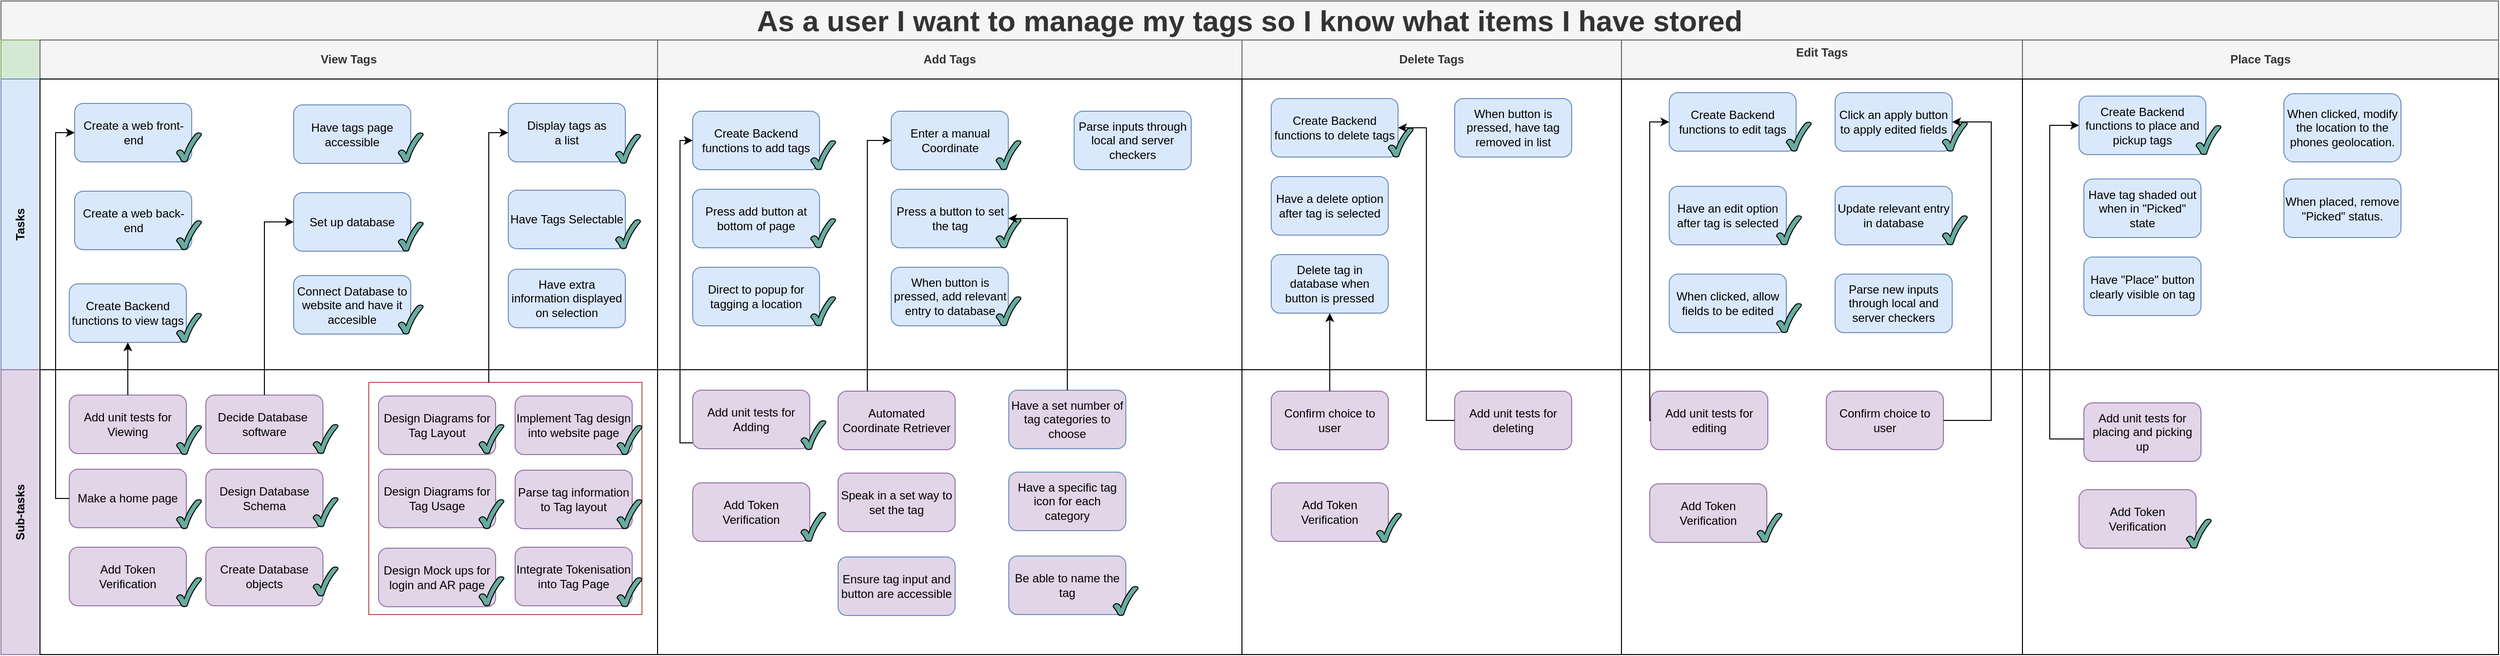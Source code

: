 <mxfile version="20.8.10" type="device"><diagram id="iSt6Qmezgcpyq-W9V-Go" name="update-account"><mxGraphModel dx="1434" dy="836" grid="1" gridSize="10" guides="1" tooltips="1" connect="1" arrows="1" fold="1" page="1" pageScale="1" pageWidth="1654" pageHeight="1169" math="0" shadow="0"><root><mxCell id="OtLjK1SxLUBlRe3WaIa--0"/><mxCell id="OtLjK1SxLUBlRe3WaIa--1" parent="OtLjK1SxLUBlRe3WaIa--0"/><mxCell id="OtLjK1SxLUBlRe3WaIa--2" value="As a user I want to manage my tags so I know what items I have stored" style="shape=table;childLayout=tableLayout;rowLines=0;columnLines=0;startSize=40;html=1;whiteSpace=wrap;collapsible=0;recursiveResize=0;expand=0;pointerEvents=0;fontStyle=1;align=center;labelBackgroundColor=none;strokeWidth=1;fontSize=30;fillColor=#f5f5f5;strokeColor=#666666;fontColor=#333333;" parent="OtLjK1SxLUBlRe3WaIa--1" vertex="1"><mxGeometry x="450" y="60" width="2560" height="670" as="geometry"/></mxCell><mxCell id="OtLjK1SxLUBlRe3WaIa--3" value="" style="swimlane;horizontal=0;points=[[0,0.5],[1,0.5]];portConstraint=eastwest;startSize=40;html=1;whiteSpace=wrap;collapsible=0;recursiveResize=0;expand=0;pointerEvents=0;fontStyle=1;fillColor=#d5e8d4;strokeColor=#82b366;" parent="OtLjK1SxLUBlRe3WaIa--2" vertex="1"><mxGeometry y="40" width="2560" height="40" as="geometry"/></mxCell><mxCell id="OtLjK1SxLUBlRe3WaIa--6" value="&lt;div&gt;View Tags&lt;/div&gt;" style="swimlane;connectable=0;startSize=40;html=1;whiteSpace=wrap;collapsible=0;recursiveResize=0;expand=0;pointerEvents=0;fillColor=#f5f5f5;strokeColor=#666666;fontColor=#333333;" parent="OtLjK1SxLUBlRe3WaIa--3" vertex="1"><mxGeometry x="40" width="633" height="40" as="geometry"><mxRectangle width="633" height="40" as="alternateBounds"/></mxGeometry></mxCell><mxCell id="OtLjK1SxLUBlRe3WaIa--18" value="Add Tags" style="swimlane;connectable=0;startSize=40;html=1;whiteSpace=wrap;collapsible=0;recursiveResize=0;expand=0;pointerEvents=0;fillColor=#f5f5f5;strokeColor=#666666;fontColor=#333333;" parent="OtLjK1SxLUBlRe3WaIa--3" vertex="1"><mxGeometry x="673" width="599" height="40" as="geometry"><mxRectangle width="599" height="40" as="alternateBounds"/></mxGeometry></mxCell><mxCell id="OtLjK1SxLUBlRe3WaIa--21" value="Delete Tags" style="swimlane;connectable=0;startSize=40;html=1;whiteSpace=wrap;collapsible=0;recursiveResize=0;expand=0;pointerEvents=0;fillColor=#f5f5f5;strokeColor=#666666;fontColor=#333333;" parent="OtLjK1SxLUBlRe3WaIa--3" vertex="1"><mxGeometry x="1272" width="389" height="40" as="geometry"><mxRectangle width="389" height="40" as="alternateBounds"/></mxGeometry></mxCell><mxCell id="X9QOITaDgdu7HwYnFLen-5" value="&lt;div&gt;Edit Tags&lt;/div&gt;&lt;div&gt;&lt;br&gt;&lt;/div&gt;" style="swimlane;connectable=0;startSize=40;html=1;whiteSpace=wrap;collapsible=0;recursiveResize=0;expand=0;pointerEvents=0;fillColor=#f5f5f5;strokeColor=#666666;fontColor=#333333;" parent="OtLjK1SxLUBlRe3WaIa--3" vertex="1"><mxGeometry x="1661" width="411" height="40" as="geometry"><mxRectangle width="411" height="40" as="alternateBounds"/></mxGeometry></mxCell><mxCell id="JNizwla9aK_VEZxAyTPu-15" value="Place Tags" style="swimlane;connectable=0;startSize=40;html=1;whiteSpace=wrap;collapsible=0;recursiveResize=0;expand=0;pointerEvents=0;fillColor=#f5f5f5;strokeColor=#666666;fontColor=#333333;" parent="OtLjK1SxLUBlRe3WaIa--3" vertex="1"><mxGeometry x="2072" width="488" height="40" as="geometry"><mxRectangle width="488" height="40" as="alternateBounds"/></mxGeometry></mxCell><mxCell id="OtLjK1SxLUBlRe3WaIa--7" value="Tasks" style="swimlane;horizontal=0;points=[[0,0.5],[1,0.5]];portConstraint=eastwest;startSize=40;html=1;whiteSpace=wrap;collapsible=0;recursiveResize=0;expand=0;pointerEvents=0;fillColor=#dae8fc;strokeColor=#6c8ebf;" parent="OtLjK1SxLUBlRe3WaIa--2" vertex="1"><mxGeometry y="80" width="2560" height="298" as="geometry"/></mxCell><mxCell id="OtLjK1SxLUBlRe3WaIa--10" value="" style="swimlane;connectable=0;startSize=0;html=1;whiteSpace=wrap;collapsible=0;recursiveResize=0;expand=0;pointerEvents=0;" parent="OtLjK1SxLUBlRe3WaIa--7" vertex="1"><mxGeometry x="40" width="633" height="298" as="geometry"><mxRectangle width="633" height="298" as="alternateBounds"/></mxGeometry></mxCell><mxCell id="X9QOITaDgdu7HwYnFLen-0" value="Have tags page accessible" style="rounded=1;whiteSpace=wrap;html=1;strokeWidth=1;fillColor=#dae8fc;strokeColor=#6c8ebf;" parent="OtLjK1SxLUBlRe3WaIa--10" vertex="1"><mxGeometry x="260" y="26.5" width="120" height="60" as="geometry"/></mxCell><mxCell id="X9QOITaDgdu7HwYnFLen-8" value="&lt;div&gt;Display tags as &lt;br&gt;&lt;/div&gt;&lt;div&gt;a list&lt;/div&gt;" style="rounded=1;whiteSpace=wrap;html=1;strokeWidth=1;fillColor=#dae8fc;strokeColor=#6c8ebf;" parent="OtLjK1SxLUBlRe3WaIa--10" vertex="1"><mxGeometry x="480" y="25" width="120" height="60" as="geometry"/></mxCell><mxCell id="X9QOITaDgdu7HwYnFLen-17" value="Set up database" style="rounded=1;whiteSpace=wrap;html=1;strokeWidth=1;fillColor=#dae8fc;strokeColor=#6c8ebf;" parent="OtLjK1SxLUBlRe3WaIa--10" vertex="1"><mxGeometry x="260" y="116.5" width="120" height="60" as="geometry"/></mxCell><mxCell id="lI2KMusf_5mIiMeafR30-12" value="Have extra information displayed on selection" style="rounded=1;whiteSpace=wrap;html=1;strokeWidth=1;fillColor=#dae8fc;strokeColor=#6c8ebf;" parent="OtLjK1SxLUBlRe3WaIa--10" vertex="1"><mxGeometry x="480" y="195" width="120" height="60" as="geometry"/></mxCell><mxCell id="GGHnhIwhC8gkaQROLwhG-61" value="Create a web front-end" style="rounded=1;whiteSpace=wrap;html=1;strokeWidth=1;fillColor=#dae8fc;strokeColor=#6c8ebf;" parent="OtLjK1SxLUBlRe3WaIa--10" vertex="1"><mxGeometry x="35.5" y="25" width="120" height="60" as="geometry"/></mxCell><mxCell id="GGHnhIwhC8gkaQROLwhG-63" value="Create a web back-end" style="rounded=1;whiteSpace=wrap;html=1;strokeWidth=1;fillColor=#dae8fc;strokeColor=#6c8ebf;" parent="OtLjK1SxLUBlRe3WaIa--10" vertex="1"><mxGeometry x="35.5" y="115" width="120" height="60" as="geometry"/></mxCell><mxCell id="lI2KMusf_5mIiMeafR30-9" value="Have Tags Selectable" style="rounded=1;whiteSpace=wrap;html=1;strokeWidth=1;fillColor=#dae8fc;strokeColor=#6c8ebf;" parent="OtLjK1SxLUBlRe3WaIa--10" vertex="1"><mxGeometry x="480" y="114" width="120" height="60" as="geometry"/></mxCell><mxCell id="S4QQSEbk6tNWFX1oFk4v-0" value="&lt;div&gt;Connect Database to website and have it accesible&lt;/div&gt;" style="rounded=1;whiteSpace=wrap;html=1;strokeWidth=1;fillColor=#dae8fc;strokeColor=#6c8ebf;" parent="OtLjK1SxLUBlRe3WaIa--10" vertex="1"><mxGeometry x="260" y="201.5" width="120" height="60" as="geometry"/></mxCell><mxCell id="XydewdFuseC19zRfbg_u-0" value="" style="verticalLabelPosition=bottom;verticalAlign=top;html=1;shape=mxgraph.basic.tick;fillColor=#67AB9F;" parent="OtLjK1SxLUBlRe3WaIa--10" vertex="1"><mxGeometry x="140" y="55" width="25.5" height="30" as="geometry"/></mxCell><mxCell id="XydewdFuseC19zRfbg_u-1" value="" style="verticalLabelPosition=bottom;verticalAlign=top;html=1;shape=mxgraph.basic.tick;fillColor=#67AB9F;" parent="OtLjK1SxLUBlRe3WaIa--10" vertex="1"><mxGeometry x="140" y="145" width="25.5" height="30" as="geometry"/></mxCell><mxCell id="HWPxsC-GSbLHjdVW5VXO-0" value="" style="verticalLabelPosition=bottom;verticalAlign=top;html=1;shape=mxgraph.basic.tick;fillColor=#67AB9F;" parent="OtLjK1SxLUBlRe3WaIa--10" vertex="1"><mxGeometry x="367.25" y="146.5" width="25.5" height="30" as="geometry"/></mxCell><mxCell id="HWPxsC-GSbLHjdVW5VXO-1" value="" style="verticalLabelPosition=bottom;verticalAlign=top;html=1;shape=mxgraph.basic.tick;fillColor=#67AB9F;" parent="OtLjK1SxLUBlRe3WaIa--10" vertex="1"><mxGeometry x="367.25" y="231.5" width="25.5" height="30" as="geometry"/></mxCell><mxCell id="HWPxsC-GSbLHjdVW5VXO-39" value="Create Backend functions to view tags" style="rounded=1;whiteSpace=wrap;html=1;strokeWidth=1;fillColor=#dae8fc;strokeColor=#6c8ebf;" parent="OtLjK1SxLUBlRe3WaIa--10" vertex="1"><mxGeometry x="30" y="210" width="120" height="60" as="geometry"/></mxCell><mxCell id="3xekdUIBS36bzinPnyxd-14" value="" style="verticalLabelPosition=bottom;verticalAlign=top;html=1;shape=mxgraph.basic.tick;fillColor=#67AB9F;" parent="OtLjK1SxLUBlRe3WaIa--10" vertex="1"><mxGeometry x="367.25" y="55" width="25.5" height="30" as="geometry"/></mxCell><mxCell id="3xekdUIBS36bzinPnyxd-20" value="" style="verticalLabelPosition=bottom;verticalAlign=top;html=1;shape=mxgraph.basic.tick;fillColor=#67AB9F;" parent="OtLjK1SxLUBlRe3WaIa--10" vertex="1"><mxGeometry x="590" y="56.5" width="25.5" height="30" as="geometry"/></mxCell><mxCell id="3xekdUIBS36bzinPnyxd-21" value="" style="verticalLabelPosition=bottom;verticalAlign=top;html=1;shape=mxgraph.basic.tick;fillColor=#67AB9F;" parent="OtLjK1SxLUBlRe3WaIa--10" vertex="1"><mxGeometry x="590" y="144" width="25.5" height="30" as="geometry"/></mxCell><mxCell id="6_j3vlRNcJnyc473w-d4-0" value="" style="verticalLabelPosition=bottom;verticalAlign=top;html=1;shape=mxgraph.basic.tick;fillColor=#67AB9F;" parent="OtLjK1SxLUBlRe3WaIa--10" vertex="1"><mxGeometry x="140" y="240" width="25.5" height="30" as="geometry"/></mxCell><mxCell id="OtLjK1SxLUBlRe3WaIa--19" style="swimlane;connectable=0;startSize=0;html=1;whiteSpace=wrap;collapsible=0;recursiveResize=0;expand=0;pointerEvents=0;" parent="OtLjK1SxLUBlRe3WaIa--7" vertex="1"><mxGeometry x="673" width="599" height="298" as="geometry"><mxRectangle width="599" height="298" as="alternateBounds"/></mxGeometry></mxCell><mxCell id="lI2KMusf_5mIiMeafR30-13" value="Direct to popup for tagging a location" style="rounded=1;whiteSpace=wrap;html=1;strokeWidth=1;fillColor=#dae8fc;strokeColor=#6c8ebf;" parent="OtLjK1SxLUBlRe3WaIa--19" vertex="1"><mxGeometry x="36" y="193" width="130" height="60" as="geometry"/></mxCell><mxCell id="lI2KMusf_5mIiMeafR30-20" value="Parse inputs through local and server checkers" style="rounded=1;whiteSpace=wrap;html=1;strokeWidth=1;fillColor=#dae8fc;strokeColor=#6c8ebf;" parent="OtLjK1SxLUBlRe3WaIa--19" vertex="1"><mxGeometry x="427" y="33" width="120" height="60" as="geometry"/></mxCell><mxCell id="lI2KMusf_5mIiMeafR30-21" value="When button is pressed, add relevant entry to database" style="rounded=1;whiteSpace=wrap;html=1;strokeWidth=1;fillColor=#dae8fc;strokeColor=#6c8ebf;" parent="OtLjK1SxLUBlRe3WaIa--19" vertex="1"><mxGeometry x="239.5" y="193" width="120" height="60" as="geometry"/></mxCell><mxCell id="lI2KMusf_5mIiMeafR30-23" value="Press add button at bottom of page" style="rounded=1;whiteSpace=wrap;html=1;strokeWidth=1;fillColor=#dae8fc;strokeColor=#6c8ebf;" parent="OtLjK1SxLUBlRe3WaIa--19" vertex="1"><mxGeometry x="36" y="113" width="130" height="60" as="geometry"/></mxCell><mxCell id="lI2KMusf_5mIiMeafR30-82" value="Enter a manual Coordinate" style="rounded=1;whiteSpace=wrap;html=1;strokeWidth=1;fillColor=#dae8fc;strokeColor=#6c8ebf;" parent="OtLjK1SxLUBlRe3WaIa--19" vertex="1"><mxGeometry x="239.5" y="33" width="120" height="60" as="geometry"/></mxCell><mxCell id="lI2KMusf_5mIiMeafR30-84" value="Press a button to set the tag" style="rounded=1;whiteSpace=wrap;html=1;strokeWidth=1;fillColor=#dae8fc;strokeColor=#6c8ebf;" parent="OtLjK1SxLUBlRe3WaIa--19" vertex="1"><mxGeometry x="239.5" y="113" width="120" height="60" as="geometry"/></mxCell><mxCell id="HWPxsC-GSbLHjdVW5VXO-3" value="Create Backend functions to add tags" style="rounded=1;whiteSpace=wrap;html=1;strokeWidth=1;fillColor=#dae8fc;strokeColor=#6c8ebf;" parent="OtLjK1SxLUBlRe3WaIa--19" vertex="1"><mxGeometry x="36" y="33" width="130" height="60" as="geometry"/></mxCell><mxCell id="6_j3vlRNcJnyc473w-d4-1" value="" style="verticalLabelPosition=bottom;verticalAlign=top;html=1;shape=mxgraph.basic.tick;fillColor=#67AB9F;" parent="OtLjK1SxLUBlRe3WaIa--19" vertex="1"><mxGeometry x="157" y="63" width="25.5" height="30" as="geometry"/></mxCell><mxCell id="iOS_Zeo0620QqGEzW_qk-0" value="" style="verticalLabelPosition=bottom;verticalAlign=top;html=1;shape=mxgraph.basic.tick;fillColor=#67AB9F;" vertex="1" parent="OtLjK1SxLUBlRe3WaIa--19"><mxGeometry x="157" y="143" width="25.5" height="30" as="geometry"/></mxCell><mxCell id="iOS_Zeo0620QqGEzW_qk-1" value="" style="verticalLabelPosition=bottom;verticalAlign=top;html=1;shape=mxgraph.basic.tick;fillColor=#67AB9F;" vertex="1" parent="OtLjK1SxLUBlRe3WaIa--19"><mxGeometry x="157" y="223" width="25.5" height="30" as="geometry"/></mxCell><mxCell id="iOS_Zeo0620QqGEzW_qk-3" value="" style="verticalLabelPosition=bottom;verticalAlign=top;html=1;shape=mxgraph.basic.tick;fillColor=#67AB9F;" vertex="1" parent="OtLjK1SxLUBlRe3WaIa--19"><mxGeometry x="347" y="63" width="25.5" height="30" as="geometry"/></mxCell><mxCell id="iOS_Zeo0620QqGEzW_qk-4" value="" style="verticalLabelPosition=bottom;verticalAlign=top;html=1;shape=mxgraph.basic.tick;fillColor=#67AB9F;" vertex="1" parent="OtLjK1SxLUBlRe3WaIa--19"><mxGeometry x="347" y="143" width="25.5" height="30" as="geometry"/></mxCell><mxCell id="iOS_Zeo0620QqGEzW_qk-5" value="" style="verticalLabelPosition=bottom;verticalAlign=top;html=1;shape=mxgraph.basic.tick;fillColor=#67AB9F;" vertex="1" parent="OtLjK1SxLUBlRe3WaIa--19"><mxGeometry x="347" y="223" width="25.5" height="30" as="geometry"/></mxCell><mxCell id="OtLjK1SxLUBlRe3WaIa--22" style="swimlane;connectable=0;startSize=0;html=1;whiteSpace=wrap;collapsible=0;recursiveResize=0;expand=0;pointerEvents=0;" parent="OtLjK1SxLUBlRe3WaIa--7" vertex="1"><mxGeometry x="1272" width="389" height="298" as="geometry"><mxRectangle width="389" height="298" as="alternateBounds"/></mxGeometry></mxCell><mxCell id="lI2KMusf_5mIiMeafR30-1" value="Have a delete option after tag is selected" style="rounded=1;whiteSpace=wrap;html=1;strokeWidth=1;fillColor=#dae8fc;strokeColor=#6c8ebf;" parent="OtLjK1SxLUBlRe3WaIa--22" vertex="1"><mxGeometry x="30" y="100" width="120" height="60" as="geometry"/></mxCell><mxCell id="lI2KMusf_5mIiMeafR30-2" value="Delete tag in database when button is pressed" style="rounded=1;whiteSpace=wrap;html=1;strokeWidth=1;fillColor=#dae8fc;strokeColor=#6c8ebf;" parent="OtLjK1SxLUBlRe3WaIa--22" vertex="1"><mxGeometry x="30" y="180" width="120" height="60" as="geometry"/></mxCell><mxCell id="lI2KMusf_5mIiMeafR30-3" value="When button is pressed, have tag removed in list" style="rounded=1;whiteSpace=wrap;html=1;strokeWidth=1;fillColor=#dae8fc;strokeColor=#6c8ebf;" parent="OtLjK1SxLUBlRe3WaIa--22" vertex="1"><mxGeometry x="218" y="20" width="120" height="60" as="geometry"/></mxCell><mxCell id="HWPxsC-GSbLHjdVW5VXO-14" value="Create Backend functions to delete tags" style="rounded=1;whiteSpace=wrap;html=1;strokeWidth=1;fillColor=#dae8fc;strokeColor=#6c8ebf;" parent="OtLjK1SxLUBlRe3WaIa--22" vertex="1"><mxGeometry x="30" y="20" width="130" height="60" as="geometry"/></mxCell><mxCell id="6_j3vlRNcJnyc473w-d4-2" value="" style="verticalLabelPosition=bottom;verticalAlign=top;html=1;shape=mxgraph.basic.tick;fillColor=#67AB9F;" parent="OtLjK1SxLUBlRe3WaIa--22" vertex="1"><mxGeometry x="150" y="50" width="25.5" height="30" as="geometry"/></mxCell><mxCell id="X9QOITaDgdu7HwYnFLen-6" style="swimlane;connectable=0;startSize=0;html=1;whiteSpace=wrap;collapsible=0;recursiveResize=0;expand=0;pointerEvents=0;" parent="OtLjK1SxLUBlRe3WaIa--7" vertex="1"><mxGeometry x="1661" width="411" height="298" as="geometry"><mxRectangle width="411" height="298" as="alternateBounds"/></mxGeometry></mxCell><mxCell id="lI2KMusf_5mIiMeafR30-32" value="Have an edit option after tag is selected" style="rounded=1;whiteSpace=wrap;html=1;strokeWidth=1;fillColor=#dae8fc;strokeColor=#6c8ebf;" parent="X9QOITaDgdu7HwYnFLen-6" vertex="1"><mxGeometry x="49" y="110" width="120" height="60" as="geometry"/></mxCell><mxCell id="lI2KMusf_5mIiMeafR30-33" value="When clicked, allow fields to be edited" style="rounded=1;whiteSpace=wrap;html=1;strokeWidth=1;fillColor=#dae8fc;strokeColor=#6c8ebf;" parent="X9QOITaDgdu7HwYnFLen-6" vertex="1"><mxGeometry x="49" y="200" width="120" height="60" as="geometry"/></mxCell><mxCell id="lI2KMusf_5mIiMeafR30-34" value="Parse new inputs through local and server checkers" style="rounded=1;whiteSpace=wrap;html=1;strokeWidth=1;fillColor=#dae8fc;strokeColor=#6c8ebf;" parent="X9QOITaDgdu7HwYnFLen-6" vertex="1"><mxGeometry x="219" y="200" width="120" height="60" as="geometry"/></mxCell><mxCell id="lI2KMusf_5mIiMeafR30-76" value="Update relevant entry in database" style="rounded=1;whiteSpace=wrap;html=1;strokeWidth=1;fillColor=#dae8fc;strokeColor=#6c8ebf;" parent="X9QOITaDgdu7HwYnFLen-6" vertex="1"><mxGeometry x="219" y="110" width="120" height="60" as="geometry"/></mxCell><mxCell id="lI2KMusf_5mIiMeafR30-79" value="Click an apply button to apply edited fields" style="rounded=1;whiteSpace=wrap;html=1;strokeWidth=1;fillColor=#dae8fc;strokeColor=#6c8ebf;" parent="X9QOITaDgdu7HwYnFLen-6" vertex="1"><mxGeometry x="219" y="14" width="120" height="60" as="geometry"/></mxCell><mxCell id="HWPxsC-GSbLHjdVW5VXO-24" value="Create Backend functions to edit tags" style="rounded=1;whiteSpace=wrap;html=1;strokeWidth=1;fillColor=#dae8fc;strokeColor=#6c8ebf;" parent="X9QOITaDgdu7HwYnFLen-6" vertex="1"><mxGeometry x="49" y="14" width="130" height="60" as="geometry"/></mxCell><mxCell id="6_j3vlRNcJnyc473w-d4-3" value="" style="verticalLabelPosition=bottom;verticalAlign=top;html=1;shape=mxgraph.basic.tick;fillColor=#67AB9F;" parent="X9QOITaDgdu7HwYnFLen-6" vertex="1"><mxGeometry x="169" y="44" width="25.5" height="30" as="geometry"/></mxCell><mxCell id="iOS_Zeo0620QqGEzW_qk-7" value="" style="verticalLabelPosition=bottom;verticalAlign=top;html=1;shape=mxgraph.basic.tick;fillColor=#67AB9F;" vertex="1" parent="X9QOITaDgdu7HwYnFLen-6"><mxGeometry x="159" y="140" width="25.5" height="30" as="geometry"/></mxCell><mxCell id="iOS_Zeo0620QqGEzW_qk-8" value="" style="verticalLabelPosition=bottom;verticalAlign=top;html=1;shape=mxgraph.basic.tick;fillColor=#67AB9F;" vertex="1" parent="X9QOITaDgdu7HwYnFLen-6"><mxGeometry x="159" y="230" width="25.5" height="30" as="geometry"/></mxCell><mxCell id="iOS_Zeo0620QqGEzW_qk-9" value="" style="verticalLabelPosition=bottom;verticalAlign=top;html=1;shape=mxgraph.basic.tick;fillColor=#67AB9F;" vertex="1" parent="X9QOITaDgdu7HwYnFLen-6"><mxGeometry x="329" y="44" width="25.5" height="30" as="geometry"/></mxCell><mxCell id="iOS_Zeo0620QqGEzW_qk-10" value="" style="verticalLabelPosition=bottom;verticalAlign=top;html=1;shape=mxgraph.basic.tick;fillColor=#67AB9F;" vertex="1" parent="X9QOITaDgdu7HwYnFLen-6"><mxGeometry x="329" y="140" width="25.5" height="30" as="geometry"/></mxCell><mxCell id="JNizwla9aK_VEZxAyTPu-16" style="swimlane;connectable=0;startSize=0;html=1;whiteSpace=wrap;collapsible=0;recursiveResize=0;expand=0;pointerEvents=0;" parent="OtLjK1SxLUBlRe3WaIa--7" vertex="1"><mxGeometry x="2072" width="488" height="298" as="geometry"><mxRectangle width="488" height="298" as="alternateBounds"/></mxGeometry></mxCell><mxCell id="JNizwla9aK_VEZxAyTPu-24" value="Have tag shaded out when in &quot;Picked&quot; state" style="rounded=1;whiteSpace=wrap;html=1;strokeWidth=1;fillColor=#dae8fc;strokeColor=#6c8ebf;" parent="JNizwla9aK_VEZxAyTPu-16" vertex="1"><mxGeometry x="63" y="102.5" width="120" height="60" as="geometry"/></mxCell><mxCell id="JNizwla9aK_VEZxAyTPu-25" value="Have &quot;Place&quot; button clearly visible on tag" style="rounded=1;whiteSpace=wrap;html=1;strokeWidth=1;fillColor=#dae8fc;strokeColor=#6c8ebf;" parent="JNizwla9aK_VEZxAyTPu-16" vertex="1"><mxGeometry x="63" y="182.5" width="120" height="60" as="geometry"/></mxCell><mxCell id="JNizwla9aK_VEZxAyTPu-26" value="When clicked, modify the location to the phones geolocation." style="rounded=1;whiteSpace=wrap;html=1;strokeWidth=1;fillColor=#dae8fc;strokeColor=#6c8ebf;" parent="JNizwla9aK_VEZxAyTPu-16" vertex="1"><mxGeometry x="268" y="15" width="120" height="70" as="geometry"/></mxCell><mxCell id="JNizwla9aK_VEZxAyTPu-29" value="When placed, remove &quot;Picked&quot; status." style="rounded=1;whiteSpace=wrap;html=1;strokeWidth=1;fillColor=#dae8fc;strokeColor=#6c8ebf;" parent="JNizwla9aK_VEZxAyTPu-16" vertex="1"><mxGeometry x="268" y="102.5" width="120" height="60" as="geometry"/></mxCell><mxCell id="HWPxsC-GSbLHjdVW5VXO-31" value="Create Backend functions to place and pickup tags" style="rounded=1;whiteSpace=wrap;html=1;strokeWidth=1;fillColor=#dae8fc;strokeColor=#6c8ebf;" parent="JNizwla9aK_VEZxAyTPu-16" vertex="1"><mxGeometry x="58" y="17.5" width="130" height="60" as="geometry"/></mxCell><mxCell id="6_j3vlRNcJnyc473w-d4-4" value="" style="verticalLabelPosition=bottom;verticalAlign=top;html=1;shape=mxgraph.basic.tick;fillColor=#67AB9F;" parent="JNizwla9aK_VEZxAyTPu-16" vertex="1"><mxGeometry x="178" y="47.5" width="25.5" height="30" as="geometry"/></mxCell><mxCell id="OtLjK1SxLUBlRe3WaIa--11" value="Sub-tasks" style="swimlane;horizontal=0;points=[[0,0.5],[1,0.5]];portConstraint=eastwest;startSize=40;html=1;whiteSpace=wrap;collapsible=0;recursiveResize=0;expand=0;pointerEvents=0;fillColor=#e1d5e7;strokeColor=#9673a6;" parent="OtLjK1SxLUBlRe3WaIa--2" vertex="1"><mxGeometry y="378" width="2560" height="292" as="geometry"/></mxCell><mxCell id="OtLjK1SxLUBlRe3WaIa--14" value="" style="swimlane;connectable=0;startSize=0;html=1;whiteSpace=wrap;collapsible=0;recursiveResize=0;expand=0;pointerEvents=0;" parent="OtLjK1SxLUBlRe3WaIa--11" vertex="1"><mxGeometry x="40" width="633" height="292" as="geometry"><mxRectangle width="633" height="292" as="alternateBounds"/></mxGeometry></mxCell><mxCell id="HWPxsC-GSbLHjdVW5VXO-10" value="" style="rounded=0;whiteSpace=wrap;html=1;fillColor=none;strokeColor=#b85450;" parent="OtLjK1SxLUBlRe3WaIa--14" vertex="1"><mxGeometry x="337" y="13" width="280" height="238" as="geometry"/></mxCell><mxCell id="X9QOITaDgdu7HwYnFLen-11" value="Parse tag information to Tag layout" style="rounded=1;whiteSpace=wrap;html=1;strokeWidth=1;fillColor=#e1d5e7;strokeColor=#9673a6;" parent="OtLjK1SxLUBlRe3WaIa--14" vertex="1"><mxGeometry x="487" y="103" width="120" height="60" as="geometry"/></mxCell><mxCell id="X9QOITaDgdu7HwYnFLen-13" value="Design Mock ups for login and AR page" style="rounded=1;whiteSpace=wrap;html=1;strokeWidth=1;fillColor=#e1d5e7;strokeColor=#9673a6;" parent="OtLjK1SxLUBlRe3WaIa--14" vertex="1"><mxGeometry x="347" y="183" width="120" height="60" as="geometry"/></mxCell><mxCell id="X9QOITaDgdu7HwYnFLen-18" value="Design Database Schema" style="rounded=1;whiteSpace=wrap;html=1;strokeWidth=1;fillColor=#e1d5e7;strokeColor=#9673a6;" parent="OtLjK1SxLUBlRe3WaIa--14" vertex="1"><mxGeometry x="170" y="102" width="120" height="60" as="geometry"/></mxCell><mxCell id="X9QOITaDgdu7HwYnFLen-19" value="Decide Database&amp;nbsp; software" style="rounded=1;whiteSpace=wrap;html=1;strokeWidth=1;fillColor=#e1d5e7;strokeColor=#9673a6;" parent="OtLjK1SxLUBlRe3WaIa--14" vertex="1"><mxGeometry x="170" y="26" width="120" height="60" as="geometry"/></mxCell><mxCell id="X9QOITaDgdu7HwYnFLen-20" value="Create Database objects" style="rounded=1;whiteSpace=wrap;html=1;strokeWidth=1;fillColor=#e1d5e7;strokeColor=#9673a6;" parent="OtLjK1SxLUBlRe3WaIa--14" vertex="1"><mxGeometry x="170" y="182" width="120" height="60" as="geometry"/></mxCell><mxCell id="YmEZPuejNNtJr9AzTBO_-0" value="Design Diagrams for Tag Layout" style="rounded=1;whiteSpace=wrap;html=1;strokeWidth=1;fillColor=#e1d5e7;strokeColor=#9673a6;" parent="OtLjK1SxLUBlRe3WaIa--14" vertex="1"><mxGeometry x="347" y="27" width="120" height="60" as="geometry"/></mxCell><mxCell id="XydewdFuseC19zRfbg_u-2" value="" style="verticalLabelPosition=bottom;verticalAlign=top;html=1;shape=mxgraph.basic.tick;fillColor=#67AB9F;" parent="OtLjK1SxLUBlRe3WaIa--14" vertex="1"><mxGeometry x="280" y="56" width="25.5" height="30" as="geometry"/></mxCell><mxCell id="XydewdFuseC19zRfbg_u-3" value="" style="verticalLabelPosition=bottom;verticalAlign=top;html=1;shape=mxgraph.basic.tick;fillColor=#67AB9F;" parent="OtLjK1SxLUBlRe3WaIa--14" vertex="1"><mxGeometry x="280" y="131" width="25.5" height="30" as="geometry"/></mxCell><mxCell id="HWPxsC-GSbLHjdVW5VXO-2" value="" style="verticalLabelPosition=bottom;verticalAlign=top;html=1;shape=mxgraph.basic.tick;fillColor=#67AB9F;" parent="OtLjK1SxLUBlRe3WaIa--14" vertex="1"><mxGeometry x="280" y="202" width="25.5" height="30" as="geometry"/></mxCell><mxCell id="HWPxsC-GSbLHjdVW5VXO-8" value="Design Diagrams for Tag Usage" style="rounded=1;whiteSpace=wrap;html=1;strokeWidth=1;fillColor=#e1d5e7;strokeColor=#9673a6;" parent="OtLjK1SxLUBlRe3WaIa--14" vertex="1"><mxGeometry x="347" y="102" width="120" height="60" as="geometry"/></mxCell><mxCell id="HWPxsC-GSbLHjdVW5VXO-13" value="Implement Tag design into website page" style="rounded=1;whiteSpace=wrap;html=1;strokeWidth=1;fillColor=#e1d5e7;strokeColor=#9673a6;" parent="OtLjK1SxLUBlRe3WaIa--14" vertex="1"><mxGeometry x="487" y="27" width="120" height="60" as="geometry"/></mxCell><mxCell id="HWPxsC-GSbLHjdVW5VXO-42" value="Add unit tests for Viewing" style="rounded=1;whiteSpace=wrap;html=1;strokeWidth=1;fillColor=#e1d5e7;strokeColor=#9673a6;" parent="OtLjK1SxLUBlRe3WaIa--14" vertex="1"><mxGeometry x="30" y="26" width="120" height="60" as="geometry"/></mxCell><mxCell id="3xekdUIBS36bzinPnyxd-15" value="" style="verticalLabelPosition=bottom;verticalAlign=top;html=1;shape=mxgraph.basic.tick;fillColor=#67AB9F;" parent="OtLjK1SxLUBlRe3WaIa--14" vertex="1"><mxGeometry x="450" y="56" width="25.5" height="30" as="geometry"/></mxCell><mxCell id="3xekdUIBS36bzinPnyxd-16" value="" style="verticalLabelPosition=bottom;verticalAlign=top;html=1;shape=mxgraph.basic.tick;fillColor=#67AB9F;" parent="OtLjK1SxLUBlRe3WaIa--14" vertex="1"><mxGeometry x="450" y="133" width="25.5" height="30" as="geometry"/></mxCell><mxCell id="3xekdUIBS36bzinPnyxd-17" value="" style="verticalLabelPosition=bottom;verticalAlign=top;html=1;shape=mxgraph.basic.tick;fillColor=#67AB9F;" parent="OtLjK1SxLUBlRe3WaIa--14" vertex="1"><mxGeometry x="450" y="212" width="25.5" height="30" as="geometry"/></mxCell><mxCell id="3xekdUIBS36bzinPnyxd-18" value="" style="verticalLabelPosition=bottom;verticalAlign=top;html=1;shape=mxgraph.basic.tick;fillColor=#67AB9F;" parent="OtLjK1SxLUBlRe3WaIa--14" vertex="1"><mxGeometry x="591.5" y="57" width="25.5" height="30" as="geometry"/></mxCell><mxCell id="6_j3vlRNcJnyc473w-d4-6" value="" style="verticalLabelPosition=bottom;verticalAlign=top;html=1;shape=mxgraph.basic.tick;fillColor=#67AB9F;" parent="OtLjK1SxLUBlRe3WaIa--14" vertex="1"><mxGeometry x="140" y="57" width="25.5" height="30" as="geometry"/></mxCell><mxCell id="cGcUvNCy9y3A-VzAWxPm-0" value="Make a home page" style="rounded=1;whiteSpace=wrap;html=1;strokeWidth=1;fillColor=#e1d5e7;strokeColor=#9673a6;" parent="OtLjK1SxLUBlRe3WaIa--14" vertex="1"><mxGeometry x="30" y="102" width="120" height="60" as="geometry"/></mxCell><mxCell id="I_81uhsjMK89_EGXROuY-0" value="" style="verticalLabelPosition=bottom;verticalAlign=top;html=1;shape=mxgraph.basic.tick;fillColor=#67AB9F;" parent="OtLjK1SxLUBlRe3WaIa--14" vertex="1"><mxGeometry x="140" y="133" width="25.5" height="30" as="geometry"/></mxCell><mxCell id="I_81uhsjMK89_EGXROuY-1" value="" style="verticalLabelPosition=bottom;verticalAlign=top;html=1;shape=mxgraph.basic.tick;fillColor=#67AB9F;" parent="OtLjK1SxLUBlRe3WaIa--14" vertex="1"><mxGeometry x="591.5" y="133" width="25.5" height="30" as="geometry"/></mxCell><mxCell id="3ZGNIdRGdw8tP74M7Nsk-0" value="Integrate Tokenisation into Tag Page" style="rounded=1;whiteSpace=wrap;html=1;strokeWidth=1;fillColor=#e1d5e7;strokeColor=#9673a6;" parent="OtLjK1SxLUBlRe3WaIa--14" vertex="1"><mxGeometry x="487" y="182" width="120" height="60" as="geometry"/></mxCell><mxCell id="3ZGNIdRGdw8tP74M7Nsk-1" value="" style="verticalLabelPosition=bottom;verticalAlign=top;html=1;shape=mxgraph.basic.tick;fillColor=#67AB9F;" parent="OtLjK1SxLUBlRe3WaIa--14" vertex="1"><mxGeometry x="591.5" y="213" width="25.5" height="30" as="geometry"/></mxCell><mxCell id="3ZGNIdRGdw8tP74M7Nsk-5" value="Add Token Verification" style="rounded=1;whiteSpace=wrap;html=1;strokeWidth=1;fillColor=#e1d5e7;strokeColor=#9673a6;" parent="OtLjK1SxLUBlRe3WaIa--14" vertex="1"><mxGeometry x="30" y="182" width="120" height="60" as="geometry"/></mxCell><mxCell id="3ZGNIdRGdw8tP74M7Nsk-6" value="" style="verticalLabelPosition=bottom;verticalAlign=top;html=1;shape=mxgraph.basic.tick;fillColor=#67AB9F;" parent="OtLjK1SxLUBlRe3WaIa--14" vertex="1"><mxGeometry x="140" y="213" width="25.5" height="30" as="geometry"/></mxCell><mxCell id="OtLjK1SxLUBlRe3WaIa--20" style="swimlane;connectable=0;startSize=0;html=1;whiteSpace=wrap;collapsible=0;recursiveResize=0;expand=0;pointerEvents=0;" parent="OtLjK1SxLUBlRe3WaIa--11" vertex="1"><mxGeometry x="673" width="599" height="292" as="geometry"><mxRectangle width="599" height="292" as="alternateBounds"/></mxGeometry></mxCell><mxCell id="lI2KMusf_5mIiMeafR30-86" value="Automated Coordinate Retriever" style="rounded=1;whiteSpace=wrap;html=1;strokeWidth=1;fillColor=#e1d5e7;strokeColor=#9673a6;" parent="OtLjK1SxLUBlRe3WaIa--20" vertex="1"><mxGeometry x="185" y="22" width="120" height="60" as="geometry"/></mxCell><mxCell id="lI2KMusf_5mIiMeafR30-93" value="Speak in a set way to set the tag" style="rounded=1;whiteSpace=wrap;html=1;strokeWidth=1;fillColor=#e1d5e7;strokeColor=#9673a6;" parent="OtLjK1SxLUBlRe3WaIa--20" vertex="1"><mxGeometry x="185" y="106" width="120" height="60" as="geometry"/></mxCell><mxCell id="lI2KMusf_5mIiMeafR30-97" value="Ensure tag input and button are accessible" style="rounded=1;whiteSpace=wrap;html=1;strokeWidth=1;fillColor=#E1D5E7;strokeColor=#6c8ebf;" parent="OtLjK1SxLUBlRe3WaIa--20" vertex="1"><mxGeometry x="185" y="192" width="120" height="60" as="geometry"/></mxCell><mxCell id="_pTrXGevCbQtiBjoGx2j-0" value="Have a set number of tag categories to choose" style="rounded=1;whiteSpace=wrap;html=1;strokeWidth=1;fillColor=#E1D5E7;strokeColor=#6c8ebf;" parent="OtLjK1SxLUBlRe3WaIa--20" vertex="1"><mxGeometry x="360" y="21" width="120" height="60" as="geometry"/></mxCell><mxCell id="_pTrXGevCbQtiBjoGx2j-1" value="Have a specific tag icon for each category" style="rounded=1;whiteSpace=wrap;html=1;strokeWidth=1;fillColor=#E1D5E7;strokeColor=#6c8ebf;" parent="OtLjK1SxLUBlRe3WaIa--20" vertex="1"><mxGeometry x="360" y="105" width="120" height="60" as="geometry"/></mxCell><mxCell id="_pTrXGevCbQtiBjoGx2j-2" value="Be able to name the tag" style="rounded=1;whiteSpace=wrap;html=1;strokeWidth=1;fillColor=#E1D5E7;strokeColor=#6c8ebf;" parent="OtLjK1SxLUBlRe3WaIa--20" vertex="1"><mxGeometry x="360" y="191" width="120" height="60" as="geometry"/></mxCell><mxCell id="HWPxsC-GSbLHjdVW5VXO-15" value="Add unit tests for Adding" style="rounded=1;whiteSpace=wrap;html=1;strokeWidth=1;fillColor=#e1d5e7;strokeColor=#9673a6;" parent="OtLjK1SxLUBlRe3WaIa--20" vertex="1"><mxGeometry x="36" y="21" width="120" height="60" as="geometry"/></mxCell><mxCell id="6_j3vlRNcJnyc473w-d4-5" value="" style="verticalLabelPosition=bottom;verticalAlign=top;html=1;shape=mxgraph.basic.tick;fillColor=#67AB9F;" parent="OtLjK1SxLUBlRe3WaIa--20" vertex="1"><mxGeometry x="147" y="52" width="25.5" height="30" as="geometry"/></mxCell><mxCell id="3ZGNIdRGdw8tP74M7Nsk-8" value="Add Token Verification" style="rounded=1;whiteSpace=wrap;html=1;strokeWidth=1;fillColor=#e1d5e7;strokeColor=#9673a6;" parent="OtLjK1SxLUBlRe3WaIa--20" vertex="1"><mxGeometry x="36" y="116" width="120" height="60" as="geometry"/></mxCell><mxCell id="3ZGNIdRGdw8tP74M7Nsk-11" value="" style="verticalLabelPosition=bottom;verticalAlign=top;html=1;shape=mxgraph.basic.tick;fillColor=#67AB9F;" parent="OtLjK1SxLUBlRe3WaIa--20" vertex="1"><mxGeometry x="147" y="146" width="25.5" height="30" as="geometry"/></mxCell><mxCell id="iOS_Zeo0620QqGEzW_qk-6" value="" style="verticalLabelPosition=bottom;verticalAlign=top;html=1;shape=mxgraph.basic.tick;fillColor=#67AB9F;" vertex="1" parent="OtLjK1SxLUBlRe3WaIa--20"><mxGeometry x="467" y="222" width="25.5" height="30" as="geometry"/></mxCell><mxCell id="OtLjK1SxLUBlRe3WaIa--23" style="swimlane;connectable=0;startSize=0;html=1;whiteSpace=wrap;collapsible=0;recursiveResize=0;expand=0;pointerEvents=0;" parent="OtLjK1SxLUBlRe3WaIa--11" vertex="1"><mxGeometry x="1272" width="389" height="292" as="geometry"><mxRectangle width="389" height="292" as="alternateBounds"/></mxGeometry></mxCell><mxCell id="HWPxsC-GSbLHjdVW5VXO-19" value="Add unit tests for deleting" style="rounded=1;whiteSpace=wrap;html=1;strokeWidth=1;fillColor=#e1d5e7;strokeColor=#9673a6;" parent="OtLjK1SxLUBlRe3WaIa--23" vertex="1"><mxGeometry x="218" y="22" width="120" height="60" as="geometry"/></mxCell><mxCell id="lI2KMusf_5mIiMeafR30-4" value="Confirm choice to user" style="rounded=1;whiteSpace=wrap;html=1;strokeWidth=1;fillColor=#e1d5e7;strokeColor=#9673a6;" parent="OtLjK1SxLUBlRe3WaIa--23" vertex="1"><mxGeometry x="30" y="22" width="120" height="60" as="geometry"/></mxCell><mxCell id="3ZGNIdRGdw8tP74M7Nsk-2" value="Add Token Verification" style="rounded=1;whiteSpace=wrap;html=1;strokeWidth=1;fillColor=#e1d5e7;strokeColor=#9673a6;" parent="OtLjK1SxLUBlRe3WaIa--23" vertex="1"><mxGeometry x="30" y="116" width="120" height="60" as="geometry"/></mxCell><mxCell id="3ZGNIdRGdw8tP74M7Nsk-12" value="" style="verticalLabelPosition=bottom;verticalAlign=top;html=1;shape=mxgraph.basic.tick;fillColor=#67AB9F;" parent="OtLjK1SxLUBlRe3WaIa--23" vertex="1"><mxGeometry x="138" y="147" width="25.5" height="30" as="geometry"/></mxCell><mxCell id="X9QOITaDgdu7HwYnFLen-7" style="swimlane;connectable=0;startSize=0;html=1;whiteSpace=wrap;collapsible=0;recursiveResize=0;expand=0;pointerEvents=0;" parent="OtLjK1SxLUBlRe3WaIa--11" vertex="1"><mxGeometry x="1661" width="411" height="292" as="geometry"><mxRectangle width="411" height="292" as="alternateBounds"/></mxGeometry></mxCell><mxCell id="lI2KMusf_5mIiMeafR30-77" value="Confirm choice to user" style="rounded=1;whiteSpace=wrap;html=1;strokeWidth=1;fillColor=#e1d5e7;strokeColor=#9673a6;" parent="X9QOITaDgdu7HwYnFLen-7" vertex="1"><mxGeometry x="210" y="22" width="120" height="60" as="geometry"/></mxCell><mxCell id="HWPxsC-GSbLHjdVW5VXO-28" value="Add unit tests for editing" style="rounded=1;whiteSpace=wrap;html=1;strokeWidth=1;fillColor=#e1d5e7;strokeColor=#9673a6;" parent="X9QOITaDgdu7HwYnFLen-7" vertex="1"><mxGeometry x="30" y="22" width="120" height="60" as="geometry"/></mxCell><mxCell id="3ZGNIdRGdw8tP74M7Nsk-3" value="Add Token Verification" style="rounded=1;whiteSpace=wrap;html=1;strokeWidth=1;fillColor=#e1d5e7;strokeColor=#9673a6;" parent="X9QOITaDgdu7HwYnFLen-7" vertex="1"><mxGeometry x="29" y="117" width="120" height="60" as="geometry"/></mxCell><mxCell id="3ZGNIdRGdw8tP74M7Nsk-131" value="" style="verticalLabelPosition=bottom;verticalAlign=top;html=1;shape=mxgraph.basic.tick;fillColor=#67AB9F;" parent="X9QOITaDgdu7HwYnFLen-7" vertex="1"><mxGeometry x="139" y="147" width="25.5" height="30" as="geometry"/></mxCell><mxCell id="JNizwla9aK_VEZxAyTPu-17" style="swimlane;connectable=0;startSize=0;html=1;whiteSpace=wrap;collapsible=0;recursiveResize=0;expand=0;pointerEvents=0;" parent="OtLjK1SxLUBlRe3WaIa--11" vertex="1"><mxGeometry x="2072" width="488" height="292" as="geometry"><mxRectangle width="488" height="292" as="alternateBounds"/></mxGeometry></mxCell><mxCell id="HWPxsC-GSbLHjdVW5VXO-32" value="Add unit tests for placing and picking up" style="rounded=1;whiteSpace=wrap;html=1;strokeWidth=1;fillColor=#e1d5e7;strokeColor=#9673a6;" parent="JNizwla9aK_VEZxAyTPu-17" vertex="1"><mxGeometry x="63" y="34" width="120" height="60" as="geometry"/></mxCell><mxCell id="3ZGNIdRGdw8tP74M7Nsk-4" value="Add Token Verification" style="rounded=1;whiteSpace=wrap;html=1;strokeWidth=1;fillColor=#e1d5e7;strokeColor=#9673a6;" parent="JNizwla9aK_VEZxAyTPu-17" vertex="1"><mxGeometry x="58" y="123" width="120" height="60" as="geometry"/></mxCell><mxCell id="3ZGNIdRGdw8tP74M7Nsk-132" value="" style="verticalLabelPosition=bottom;verticalAlign=top;html=1;shape=mxgraph.basic.tick;fillColor=#67AB9F;" parent="JNizwla9aK_VEZxAyTPu-17" vertex="1"><mxGeometry x="168" y="153" width="25.5" height="30" as="geometry"/></mxCell><mxCell id="HWPxsC-GSbLHjdVW5VXO-18" style="edgeStyle=orthogonalEdgeStyle;rounded=0;orthogonalLoop=1;jettySize=auto;html=1;entryX=0;entryY=0.5;entryDx=0;entryDy=0;" parent="OtLjK1SxLUBlRe3WaIa--2" source="HWPxsC-GSbLHjdVW5VXO-15" target="HWPxsC-GSbLHjdVW5VXO-3" edge="1"><mxGeometry relative="1" as="geometry"><Array as="points"><mxPoint x="696" y="453"/><mxPoint x="696" y="143"/></Array></mxGeometry></mxCell><mxCell id="HWPxsC-GSbLHjdVW5VXO-22" style="edgeStyle=orthogonalEdgeStyle;rounded=0;orthogonalLoop=1;jettySize=auto;html=1;" parent="OtLjK1SxLUBlRe3WaIa--2" source="lI2KMusf_5mIiMeafR30-4" target="lI2KMusf_5mIiMeafR30-2" edge="1"><mxGeometry relative="1" as="geometry"/></mxCell><mxCell id="HWPxsC-GSbLHjdVW5VXO-23" style="edgeStyle=orthogonalEdgeStyle;rounded=0;orthogonalLoop=1;jettySize=auto;html=1;entryX=1;entryY=0.5;entryDx=0;entryDy=0;" parent="OtLjK1SxLUBlRe3WaIa--2" source="HWPxsC-GSbLHjdVW5VXO-19" target="HWPxsC-GSbLHjdVW5VXO-14" edge="1"><mxGeometry relative="1" as="geometry"/></mxCell><mxCell id="HWPxsC-GSbLHjdVW5VXO-26" style="edgeStyle=orthogonalEdgeStyle;rounded=0;orthogonalLoop=1;jettySize=auto;html=1;entryX=1;entryY=0.5;entryDx=0;entryDy=0;" parent="OtLjK1SxLUBlRe3WaIa--2" source="lI2KMusf_5mIiMeafR30-77" target="lI2KMusf_5mIiMeafR30-79" edge="1"><mxGeometry relative="1" as="geometry"><Array as="points"><mxPoint x="2040" y="430"/><mxPoint x="2040" y="124"/></Array></mxGeometry></mxCell><mxCell id="HWPxsC-GSbLHjdVW5VXO-29" style="edgeStyle=orthogonalEdgeStyle;rounded=0;orthogonalLoop=1;jettySize=auto;html=1;entryX=0;entryY=0.5;entryDx=0;entryDy=0;" parent="OtLjK1SxLUBlRe3WaIa--2" source="HWPxsC-GSbLHjdVW5VXO-28" target="HWPxsC-GSbLHjdVW5VXO-24" edge="1"><mxGeometry relative="1" as="geometry"><Array as="points"><mxPoint x="1690" y="430"/><mxPoint x="1690" y="124"/></Array></mxGeometry></mxCell><mxCell id="HWPxsC-GSbLHjdVW5VXO-33" style="edgeStyle=orthogonalEdgeStyle;rounded=0;orthogonalLoop=1;jettySize=auto;html=1;entryX=0;entryY=0.5;entryDx=0;entryDy=0;" parent="OtLjK1SxLUBlRe3WaIa--2" source="HWPxsC-GSbLHjdVW5VXO-32" target="HWPxsC-GSbLHjdVW5VXO-31" edge="1"><mxGeometry relative="1" as="geometry"><Array as="points"><mxPoint x="2100" y="449"/><mxPoint x="2100" y="128"/></Array></mxGeometry></mxCell><mxCell id="HWPxsC-GSbLHjdVW5VXO-43" style="edgeStyle=orthogonalEdgeStyle;rounded=0;orthogonalLoop=1;jettySize=auto;html=1;entryX=0.5;entryY=1;entryDx=0;entryDy=0;" parent="OtLjK1SxLUBlRe3WaIa--2" source="HWPxsC-GSbLHjdVW5VXO-42" target="HWPxsC-GSbLHjdVW5VXO-39" edge="1"><mxGeometry relative="1" as="geometry"/></mxCell><mxCell id="HWPxsC-GSbLHjdVW5VXO-45" style="edgeStyle=orthogonalEdgeStyle;rounded=0;orthogonalLoop=1;jettySize=auto;html=1;exitX=0.25;exitY=0;exitDx=0;exitDy=0;entryX=0;entryY=0.5;entryDx=0;entryDy=0;" parent="OtLjK1SxLUBlRe3WaIa--2" source="lI2KMusf_5mIiMeafR30-86" target="lI2KMusf_5mIiMeafR30-82" edge="1"><mxGeometry relative="1" as="geometry"/></mxCell><mxCell id="HWPxsC-GSbLHjdVW5VXO-48" style="edgeStyle=orthogonalEdgeStyle;rounded=0;orthogonalLoop=1;jettySize=auto;html=1;entryX=1;entryY=0.5;entryDx=0;entryDy=0;" parent="OtLjK1SxLUBlRe3WaIa--2" source="_pTrXGevCbQtiBjoGx2j-0" target="lI2KMusf_5mIiMeafR30-84" edge="1"><mxGeometry relative="1" as="geometry"><Array as="points"><mxPoint x="1093" y="223"/></Array></mxGeometry></mxCell><mxCell id="HWPxsC-GSbLHjdVW5VXO-51" style="edgeStyle=orthogonalEdgeStyle;rounded=0;orthogonalLoop=1;jettySize=auto;html=1;entryX=0;entryY=0.5;entryDx=0;entryDy=0;" parent="OtLjK1SxLUBlRe3WaIa--2" source="X9QOITaDgdu7HwYnFLen-19" target="X9QOITaDgdu7HwYnFLen-17" edge="1"><mxGeometry relative="1" as="geometry"/></mxCell><mxCell id="HWPxsC-GSbLHjdVW5VXO-52" style="edgeStyle=orthogonalEdgeStyle;rounded=0;orthogonalLoop=1;jettySize=auto;html=1;entryX=0;entryY=0.5;entryDx=0;entryDy=0;" parent="OtLjK1SxLUBlRe3WaIa--2" source="HWPxsC-GSbLHjdVW5VXO-10" target="X9QOITaDgdu7HwYnFLen-8" edge="1"><mxGeometry relative="1" as="geometry"><Array as="points"><mxPoint x="500" y="135"/></Array></mxGeometry></mxCell><mxCell id="cGcUvNCy9y3A-VzAWxPm-1" style="edgeStyle=orthogonalEdgeStyle;rounded=0;orthogonalLoop=1;jettySize=auto;html=1;entryX=0;entryY=0.5;entryDx=0;entryDy=0;" parent="OtLjK1SxLUBlRe3WaIa--2" source="cGcUvNCy9y3A-VzAWxPm-0" target="GGHnhIwhC8gkaQROLwhG-61" edge="1"><mxGeometry relative="1" as="geometry"><Array as="points"><mxPoint x="56" y="510"/><mxPoint x="56" y="135"/></Array></mxGeometry></mxCell></root></mxGraphModel></diagram></mxfile>